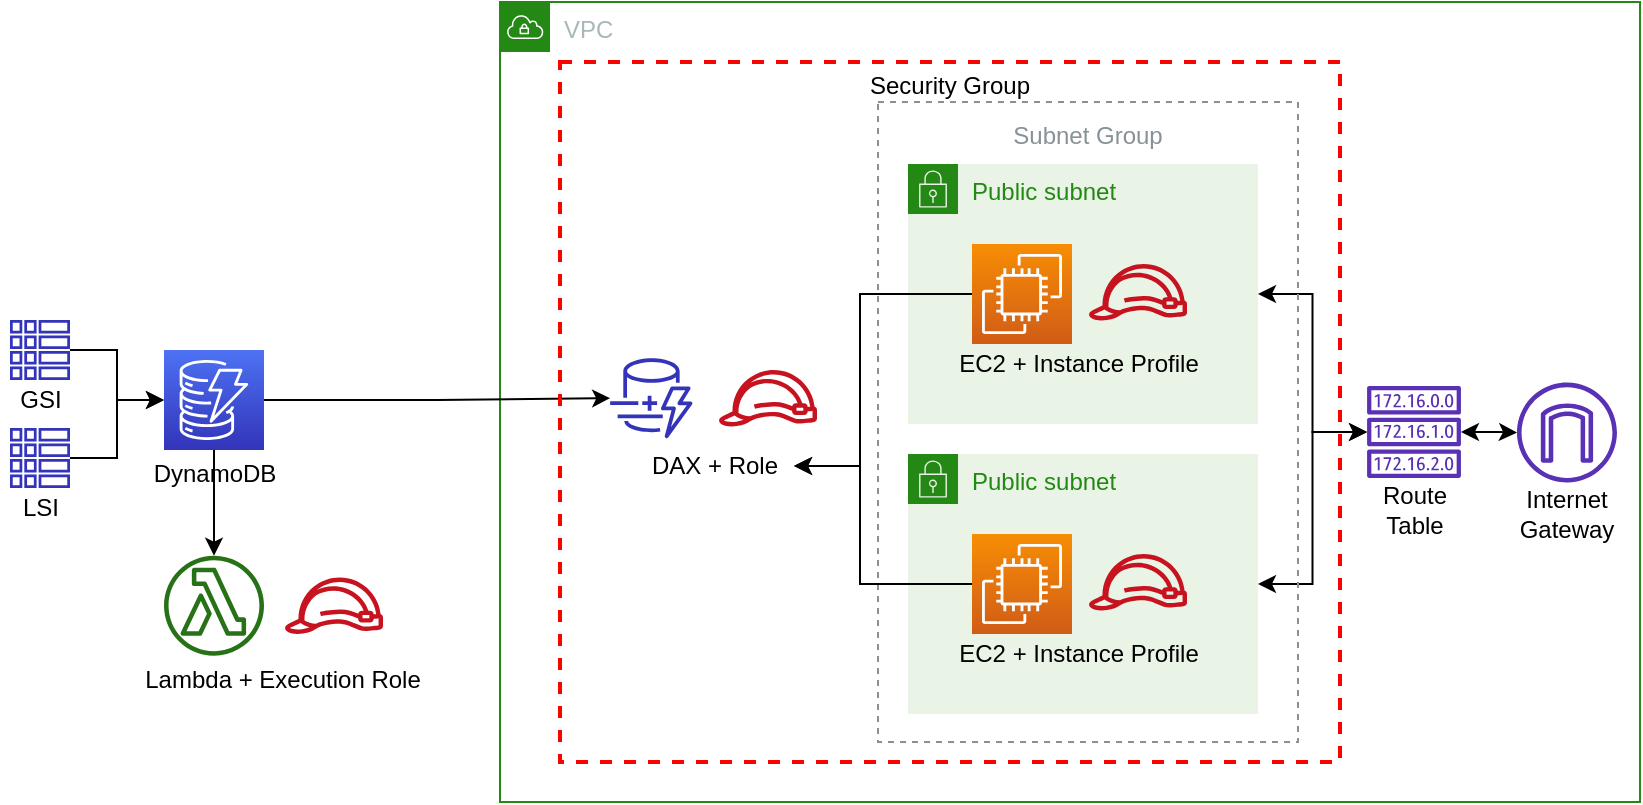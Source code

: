 <mxfile version="14.1.8" type="device"><diagram id="VrJSyCtyyk0UYBWMlAai" name="Page-1"><mxGraphModel dx="1086" dy="806" grid="1" gridSize="10" guides="1" tooltips="1" connect="1" arrows="1" fold="1" page="1" pageScale="1" pageWidth="850" pageHeight="1100" math="0" shadow="0"><root><mxCell id="0"/><mxCell id="1" parent="0"/><mxCell id="0BAHfwUMQpWNPqYW698L-1" value="VPC" style="points=[[0,0],[0.25,0],[0.5,0],[0.75,0],[1,0],[1,0.25],[1,0.5],[1,0.75],[1,1],[0.75,1],[0.5,1],[0.25,1],[0,1],[0,0.75],[0,0.5],[0,0.25]];outlineConnect=0;gradientColor=none;html=1;whiteSpace=wrap;fontSize=12;fontStyle=0;shape=mxgraph.aws4.group;grIcon=mxgraph.aws4.group_vpc;strokeColor=#248814;fillColor=none;verticalAlign=top;align=left;spacingLeft=30;fontColor=#AAB7B8;dashed=0;" parent="1" vertex="1"><mxGeometry x="270" y="350" width="570" height="400" as="geometry"/></mxCell><mxCell id="rbDHMWd2fO_xPWOl4z1v-21" value="" style="group" parent="1" vertex="1" connectable="0"><mxGeometry x="702" y="542" width="50" height="77" as="geometry"/></mxCell><mxCell id="rbDHMWd2fO_xPWOl4z1v-22" value="" style="outlineConnect=0;fontColor=#232F3E;gradientColor=none;fillColor=#5A30B5;strokeColor=none;dashed=0;verticalLabelPosition=bottom;verticalAlign=top;align=center;html=1;fontSize=12;fontStyle=0;aspect=fixed;pointerEvents=1;shape=mxgraph.aws4.route_table;" parent="rbDHMWd2fO_xPWOl4z1v-21" vertex="1"><mxGeometry x="1.4" width="47.21" height="46" as="geometry"/></mxCell><mxCell id="rbDHMWd2fO_xPWOl4z1v-23" value="Route&lt;br&gt;Table" style="text;html=1;resizable=0;autosize=1;align=center;verticalAlign=middle;points=[];fillColor=none;strokeColor=none;rounded=0;" parent="rbDHMWd2fO_xPWOl4z1v-21" vertex="1"><mxGeometry y="47" width="50" height="30" as="geometry"/></mxCell><mxCell id="rbDHMWd2fO_xPWOl4z1v-24" value="" style="group" parent="1" vertex="1" connectable="0"><mxGeometry x="773" y="540.29" width="60" height="80.421" as="geometry"/></mxCell><mxCell id="rbDHMWd2fO_xPWOl4z1v-25" value="" style="outlineConnect=0;fontColor=#232F3E;fillColor=#5A30B5;strokeColor=none;dashed=0;verticalLabelPosition=bottom;verticalAlign=top;align=center;html=1;fontSize=12;fontStyle=0;aspect=fixed;pointerEvents=1;shape=mxgraph.aws4.internet_gateway;sketch=0;" parent="rbDHMWd2fO_xPWOl4z1v-24" vertex="1"><mxGeometry x="5.486" width="50" height="50" as="geometry"/></mxCell><mxCell id="rbDHMWd2fO_xPWOl4z1v-26" value="Internet&lt;br&gt;Gateway" style="text;html=1;resizable=0;autosize=1;align=center;verticalAlign=middle;points=[];fillColor=none;strokeColor=none;rounded=0;" parent="rbDHMWd2fO_xPWOl4z1v-24" vertex="1"><mxGeometry y="50.421" width="60" height="30" as="geometry"/></mxCell><mxCell id="rbDHMWd2fO_xPWOl4z1v-78" value="" style="group" parent="1" vertex="1" connectable="0"><mxGeometry x="20" y="509" width="216" height="189.97" as="geometry"/></mxCell><mxCell id="rbDHMWd2fO_xPWOl4z1v-52" value="" style="group" parent="rbDHMWd2fO_xPWOl4z1v-78" vertex="1" connectable="0"><mxGeometry x="66" y="117.85" width="150" height="72.12" as="geometry"/></mxCell><mxCell id="rbDHMWd2fO_xPWOl4z1v-53" value="" style="outlineConnect=0;fontColor=#232F3E;gradientColor=none;fillColor=#C7131F;strokeColor=none;dashed=0;verticalLabelPosition=bottom;verticalAlign=top;align=center;html=1;fontSize=12;fontStyle=0;aspect=fixed;pointerEvents=1;shape=mxgraph.aws4.role;" parent="rbDHMWd2fO_xPWOl4z1v-52" vertex="1"><mxGeometry x="76" y="10.9" width="50" height="28.21" as="geometry"/></mxCell><mxCell id="rbDHMWd2fO_xPWOl4z1v-54" value="" style="outlineConnect=0;fontColor=#232F3E;gradientColor=none;fillColor=#277116;strokeColor=none;dashed=0;verticalLabelPosition=bottom;verticalAlign=top;align=center;html=1;fontSize=12;fontStyle=0;aspect=fixed;pointerEvents=1;shape=mxgraph.aws4.lambda_function;" parent="rbDHMWd2fO_xPWOl4z1v-52" vertex="1"><mxGeometry x="16" width="50" height="50" as="geometry"/></mxCell><mxCell id="rbDHMWd2fO_xPWOl4z1v-55" value="Lambda + Execution Role" style="text;html=1;resizable=0;autosize=1;align=center;verticalAlign=middle;points=[];fillColor=none;strokeColor=none;rounded=0;" parent="rbDHMWd2fO_xPWOl4z1v-52" vertex="1"><mxGeometry y="52.12" width="150" height="20" as="geometry"/></mxCell><mxCell id="rbDHMWd2fO_xPWOl4z1v-36" value="" style="group" parent="rbDHMWd2fO_xPWOl4z1v-78" vertex="1" connectable="0"><mxGeometry width="147" height="104" as="geometry"/></mxCell><mxCell id="rbDHMWd2fO_xPWOl4z1v-30" value="" style="group" parent="rbDHMWd2fO_xPWOl4z1v-36" vertex="1" connectable="0"><mxGeometry x="5" y="54" width="30" height="50" as="geometry"/></mxCell><mxCell id="rbDHMWd2fO_xPWOl4z1v-5" value="" style="outlineConnect=0;fontColor=#232F3E;gradientColor=none;fillColor=#3334B9;strokeColor=none;dashed=0;verticalLabelPosition=bottom;verticalAlign=top;align=center;html=1;fontSize=12;fontStyle=0;aspect=fixed;pointerEvents=1;shape=mxgraph.aws4.global_secondary_index;" parent="rbDHMWd2fO_xPWOl4z1v-30" vertex="1"><mxGeometry width="30" height="30" as="geometry"/></mxCell><mxCell id="rbDHMWd2fO_xPWOl4z1v-29" value="LSI" style="text;html=1;align=center;verticalAlign=middle;resizable=0;points=[];autosize=1;" parent="rbDHMWd2fO_xPWOl4z1v-30" vertex="1"><mxGeometry y="30" width="30" height="20" as="geometry"/></mxCell><mxCell id="rbDHMWd2fO_xPWOl4z1v-31" value="" style="group" parent="rbDHMWd2fO_xPWOl4z1v-36" vertex="1" connectable="0"><mxGeometry width="40" height="50" as="geometry"/></mxCell><mxCell id="rbDHMWd2fO_xPWOl4z1v-4" value="" style="outlineConnect=0;fontColor=#232F3E;gradientColor=none;fillColor=#3334B9;strokeColor=none;dashed=0;verticalLabelPosition=bottom;verticalAlign=top;align=center;html=1;fontSize=12;fontStyle=0;aspect=fixed;pointerEvents=1;shape=mxgraph.aws4.global_secondary_index;" parent="rbDHMWd2fO_xPWOl4z1v-31" vertex="1"><mxGeometry x="5" width="30" height="30" as="geometry"/></mxCell><mxCell id="rbDHMWd2fO_xPWOl4z1v-28" value="GSI" style="text;html=1;align=center;verticalAlign=middle;resizable=0;points=[];autosize=1;" parent="rbDHMWd2fO_xPWOl4z1v-31" vertex="1"><mxGeometry y="30" width="40" height="20" as="geometry"/></mxCell><mxCell id="rbDHMWd2fO_xPWOl4z1v-32" value="" style="group" parent="rbDHMWd2fO_xPWOl4z1v-36" vertex="1" connectable="0"><mxGeometry x="67" y="15" width="80" height="71.85" as="geometry"/></mxCell><mxCell id="rbDHMWd2fO_xPWOl4z1v-3" value="" style="outlineConnect=0;fontColor=#232F3E;gradientColor=#4D72F3;gradientDirection=north;fillColor=#3334B9;strokeColor=#ffffff;dashed=0;verticalLabelPosition=bottom;verticalAlign=top;align=center;html=1;fontSize=12;fontStyle=0;aspect=fixed;shape=mxgraph.aws4.resourceIcon;resIcon=mxgraph.aws4.dynamodb;" parent="rbDHMWd2fO_xPWOl4z1v-32" vertex="1"><mxGeometry x="15" width="50" height="50" as="geometry"/></mxCell><mxCell id="rbDHMWd2fO_xPWOl4z1v-27" value="DynamoDB" style="text;html=1;align=center;verticalAlign=middle;resizable=0;points=[];autosize=1;" parent="rbDHMWd2fO_xPWOl4z1v-32" vertex="1"><mxGeometry y="51.85" width="80" height="20" as="geometry"/></mxCell><mxCell id="rbDHMWd2fO_xPWOl4z1v-33" style="edgeStyle=orthogonalEdgeStyle;rounded=0;orthogonalLoop=1;jettySize=auto;html=1;" parent="rbDHMWd2fO_xPWOl4z1v-36" source="rbDHMWd2fO_xPWOl4z1v-5" target="rbDHMWd2fO_xPWOl4z1v-3" edge="1"><mxGeometry relative="1" as="geometry"/></mxCell><mxCell id="rbDHMWd2fO_xPWOl4z1v-35" style="edgeStyle=orthogonalEdgeStyle;rounded=0;orthogonalLoop=1;jettySize=auto;html=1;" parent="rbDHMWd2fO_xPWOl4z1v-36" source="rbDHMWd2fO_xPWOl4z1v-4" target="rbDHMWd2fO_xPWOl4z1v-3" edge="1"><mxGeometry relative="1" as="geometry"/></mxCell><mxCell id="rbDHMWd2fO_xPWOl4z1v-65" style="edgeStyle=orthogonalEdgeStyle;rounded=0;orthogonalLoop=1;jettySize=auto;html=1;" parent="rbDHMWd2fO_xPWOl4z1v-78" source="rbDHMWd2fO_xPWOl4z1v-3" target="rbDHMWd2fO_xPWOl4z1v-54" edge="1"><mxGeometry relative="1" as="geometry"/></mxCell><mxCell id="rbDHMWd2fO_xPWOl4z1v-79" style="edgeStyle=orthogonalEdgeStyle;rounded=0;orthogonalLoop=1;jettySize=auto;html=1;" parent="1" source="rbDHMWd2fO_xPWOl4z1v-3" target="rbDHMWd2fO_xPWOl4z1v-1" edge="1"><mxGeometry relative="1" as="geometry"/></mxCell><mxCell id="rbDHMWd2fO_xPWOl4z1v-81" style="edgeStyle=orthogonalEdgeStyle;rounded=0;orthogonalLoop=1;jettySize=auto;html=1;startArrow=classic;startFill=1;" parent="1" source="rbDHMWd2fO_xPWOl4z1v-22" target="rbDHMWd2fO_xPWOl4z1v-40" edge="1"><mxGeometry relative="1" as="geometry"/></mxCell><mxCell id="rbDHMWd2fO_xPWOl4z1v-82" style="edgeStyle=orthogonalEdgeStyle;rounded=0;orthogonalLoop=1;jettySize=auto;html=1;entryX=1;entryY=0.5;entryDx=0;entryDy=0;startArrow=classic;startFill=1;" parent="1" source="rbDHMWd2fO_xPWOl4z1v-22" target="0BAHfwUMQpWNPqYW698L-2" edge="1"><mxGeometry relative="1" as="geometry"/></mxCell><mxCell id="rbDHMWd2fO_xPWOl4z1v-83" style="edgeStyle=orthogonalEdgeStyle;rounded=0;orthogonalLoop=1;jettySize=auto;html=1;startArrow=classic;startFill=1;" parent="1" source="rbDHMWd2fO_xPWOl4z1v-22" target="rbDHMWd2fO_xPWOl4z1v-25" edge="1"><mxGeometry relative="1" as="geometry"/></mxCell><mxCell id="rbDHMWd2fO_xPWOl4z1v-47" value="Security Group" style="fontStyle=0;verticalAlign=top;align=center;spacingTop=-2;fillColor=none;rounded=0;whiteSpace=wrap;html=1;strokeColor=#FF0000;strokeWidth=2;dashed=1;container=0;collapsible=0;expand=0;recursiveResize=0;" parent="1" vertex="1"><mxGeometry x="300" y="380" width="390" height="350" as="geometry"/></mxCell><mxCell id="rbDHMWd2fO_xPWOl4z1v-69" value="" style="group" parent="1" vertex="1" connectable="0"><mxGeometry x="324" y="528.11" width="104.995" height="63.79" as="geometry"/></mxCell><mxCell id="rbDHMWd2fO_xPWOl4z1v-1" value="" style="outlineConnect=0;fontColor=#232F3E;gradientColor=none;fillColor=#3334B9;strokeColor=none;dashed=0;verticalLabelPosition=bottom;verticalAlign=top;align=center;html=1;fontSize=12;fontStyle=0;aspect=fixed;shape=mxgraph.aws4.dynamodb_dax;" parent="rbDHMWd2fO_xPWOl4z1v-69" vertex="1"><mxGeometry width="43.34" height="40" as="geometry"/></mxCell><mxCell id="rbDHMWd2fO_xPWOl4z1v-19" value="" style="outlineConnect=0;fontColor=#232F3E;gradientColor=none;fillColor=#C7131F;strokeColor=none;dashed=0;verticalLabelPosition=bottom;verticalAlign=top;align=center;html=1;fontSize=12;fontStyle=0;aspect=fixed;pointerEvents=1;shape=mxgraph.aws4.role;" parent="rbDHMWd2fO_xPWOl4z1v-69" vertex="1"><mxGeometry x="54.995" y="5.9" width="50" height="28.21" as="geometry"/></mxCell><mxCell id="rbDHMWd2fO_xPWOl4z1v-20" value="DAX + Role" style="text;html=1;resizable=0;autosize=1;align=center;verticalAlign=middle;points=[];fillColor=none;strokeColor=none;rounded=0;" parent="rbDHMWd2fO_xPWOl4z1v-69" vertex="1"><mxGeometry x="13.0" y="43.79" width="80" height="20" as="geometry"/></mxCell><mxCell id="rbDHMWd2fO_xPWOl4z1v-70" value="" style="group" parent="1" vertex="1" connectable="0"><mxGeometry x="459" y="400" width="210" height="320" as="geometry"/></mxCell><mxCell id="rbDHMWd2fO_xPWOl4z1v-46" value="Subnet Group" style="outlineConnect=0;gradientColor=none;html=1;whiteSpace=wrap;fontSize=12;fontStyle=0;strokeColor=#879196;fillColor=none;verticalAlign=top;align=center;fontColor=#879196;dashed=1;spacingTop=3;" parent="rbDHMWd2fO_xPWOl4z1v-70" vertex="1"><mxGeometry width="210" height="320" as="geometry"/></mxCell><mxCell id="rbDHMWd2fO_xPWOl4z1v-38" value="" style="group" parent="rbDHMWd2fO_xPWOl4z1v-70" vertex="1" connectable="0"><mxGeometry x="15" y="176" width="175" height="130" as="geometry"/></mxCell><mxCell id="0BAHfwUMQpWNPqYW698L-2" value="Public subnet" style="points=[[0,0],[0.25,0],[0.5,0],[0.75,0],[1,0],[1,0.25],[1,0.5],[1,0.75],[1,1],[0.75,1],[0.5,1],[0.25,1],[0,1],[0,0.75],[0,0.5],[0,0.25]];outlineConnect=0;gradientColor=none;html=1;whiteSpace=wrap;fontSize=12;fontStyle=0;shape=mxgraph.aws4.group;grIcon=mxgraph.aws4.group_security_group;grStroke=0;strokeColor=#248814;fillColor=#E9F3E6;verticalAlign=top;align=left;spacingLeft=30;fontColor=#248814;dashed=0;" parent="rbDHMWd2fO_xPWOl4z1v-38" vertex="1"><mxGeometry width="175" height="130" as="geometry"/></mxCell><mxCell id="0BAHfwUMQpWNPqYW698L-4" value="" style="group" parent="rbDHMWd2fO_xPWOl4z1v-38" vertex="1" connectable="0"><mxGeometry x="15.0" y="40" width="140" height="70" as="geometry"/></mxCell><mxCell id="0BAHfwUMQpWNPqYW698L-5" value="" style="outlineConnect=0;fontColor=#232F3E;gradientColor=none;fillColor=#C7131F;strokeColor=none;dashed=0;verticalLabelPosition=bottom;verticalAlign=top;align=center;html=1;fontSize=12;fontStyle=0;aspect=fixed;pointerEvents=1;shape=mxgraph.aws4.role;" parent="0BAHfwUMQpWNPqYW698L-4" vertex="1"><mxGeometry x="75.0" y="10.0" width="50" height="28.21" as="geometry"/></mxCell><mxCell id="0BAHfwUMQpWNPqYW698L-6" value="" style="outlineConnect=0;fontColor=#232F3E;gradientColor=#F78E04;gradientDirection=north;fillColor=#D05C17;strokeColor=#ffffff;dashed=0;verticalLabelPosition=bottom;verticalAlign=top;align=center;html=1;fontSize=12;fontStyle=0;aspect=fixed;shape=mxgraph.aws4.resourceIcon;resIcon=mxgraph.aws4.ec2;" parent="0BAHfwUMQpWNPqYW698L-4" vertex="1"><mxGeometry x="17.0" width="50" height="50" as="geometry"/></mxCell><mxCell id="0BAHfwUMQpWNPqYW698L-7" value="&lt;div&gt;&lt;span&gt;EC2 + Instance Profile&lt;/span&gt;&lt;/div&gt;" style="text;html=1;resizable=0;autosize=1;align=center;verticalAlign=middle;points=[];fillColor=none;strokeColor=none;rounded=0;" parent="0BAHfwUMQpWNPqYW698L-4" vertex="1"><mxGeometry y="50" width="140" height="20" as="geometry"/></mxCell><mxCell id="rbDHMWd2fO_xPWOl4z1v-39" value="" style="group" parent="rbDHMWd2fO_xPWOl4z1v-70" vertex="1" connectable="0"><mxGeometry x="15" y="31" width="175" height="130" as="geometry"/></mxCell><mxCell id="rbDHMWd2fO_xPWOl4z1v-40" value="Public subnet" style="points=[[0,0],[0.25,0],[0.5,0],[0.75,0],[1,0],[1,0.25],[1,0.5],[1,0.75],[1,1],[0.75,1],[0.5,1],[0.25,1],[0,1],[0,0.75],[0,0.5],[0,0.25]];outlineConnect=0;gradientColor=none;html=1;whiteSpace=wrap;fontSize=12;fontStyle=0;shape=mxgraph.aws4.group;grIcon=mxgraph.aws4.group_security_group;grStroke=0;strokeColor=#248814;fillColor=#E9F3E6;verticalAlign=top;align=left;spacingLeft=30;fontColor=#248814;dashed=0;" parent="rbDHMWd2fO_xPWOl4z1v-39" vertex="1"><mxGeometry width="175" height="130" as="geometry"/></mxCell><mxCell id="rbDHMWd2fO_xPWOl4z1v-41" value="" style="group" parent="rbDHMWd2fO_xPWOl4z1v-39" vertex="1" connectable="0"><mxGeometry x="15.0" y="40" width="140" height="70" as="geometry"/></mxCell><mxCell id="rbDHMWd2fO_xPWOl4z1v-42" value="" style="outlineConnect=0;fontColor=#232F3E;gradientColor=none;fillColor=#C7131F;strokeColor=none;dashed=0;verticalLabelPosition=bottom;verticalAlign=top;align=center;html=1;fontSize=12;fontStyle=0;aspect=fixed;pointerEvents=1;shape=mxgraph.aws4.role;" parent="rbDHMWd2fO_xPWOl4z1v-41" vertex="1"><mxGeometry x="75.0" y="10.0" width="50" height="28.21" as="geometry"/></mxCell><mxCell id="rbDHMWd2fO_xPWOl4z1v-43" value="" style="outlineConnect=0;fontColor=#232F3E;gradientColor=#F78E04;gradientDirection=north;fillColor=#D05C17;strokeColor=#ffffff;dashed=0;verticalLabelPosition=bottom;verticalAlign=top;align=center;html=1;fontSize=12;fontStyle=0;aspect=fixed;shape=mxgraph.aws4.resourceIcon;resIcon=mxgraph.aws4.ec2;" parent="rbDHMWd2fO_xPWOl4z1v-41" vertex="1"><mxGeometry x="17.0" width="50" height="50" as="geometry"/></mxCell><mxCell id="rbDHMWd2fO_xPWOl4z1v-44" value="&lt;div&gt;&lt;span&gt;EC2 + Instance Profile&lt;/span&gt;&lt;/div&gt;" style="text;html=1;resizable=0;autosize=1;align=center;verticalAlign=middle;points=[];fillColor=none;strokeColor=none;rounded=0;" parent="rbDHMWd2fO_xPWOl4z1v-41" vertex="1"><mxGeometry y="50" width="140" height="20" as="geometry"/></mxCell><mxCell id="rbDHMWd2fO_xPWOl4z1v-74" style="edgeStyle=orthogonalEdgeStyle;rounded=0;orthogonalLoop=1;jettySize=auto;html=1;" parent="1" source="rbDHMWd2fO_xPWOl4z1v-43" target="rbDHMWd2fO_xPWOl4z1v-20" edge="1"><mxGeometry x="300" y="380" as="geometry"><Array as="points"><mxPoint x="450" y="496"/><mxPoint x="450" y="582"/></Array></mxGeometry></mxCell><mxCell id="rbDHMWd2fO_xPWOl4z1v-75" style="edgeStyle=orthogonalEdgeStyle;rounded=0;orthogonalLoop=1;jettySize=auto;html=1;" parent="1" source="0BAHfwUMQpWNPqYW698L-6" target="rbDHMWd2fO_xPWOl4z1v-20" edge="1"><mxGeometry x="300" y="380" as="geometry"><Array as="points"><mxPoint x="450" y="641"/><mxPoint x="450" y="582"/></Array></mxGeometry></mxCell></root></mxGraphModel></diagram></mxfile>